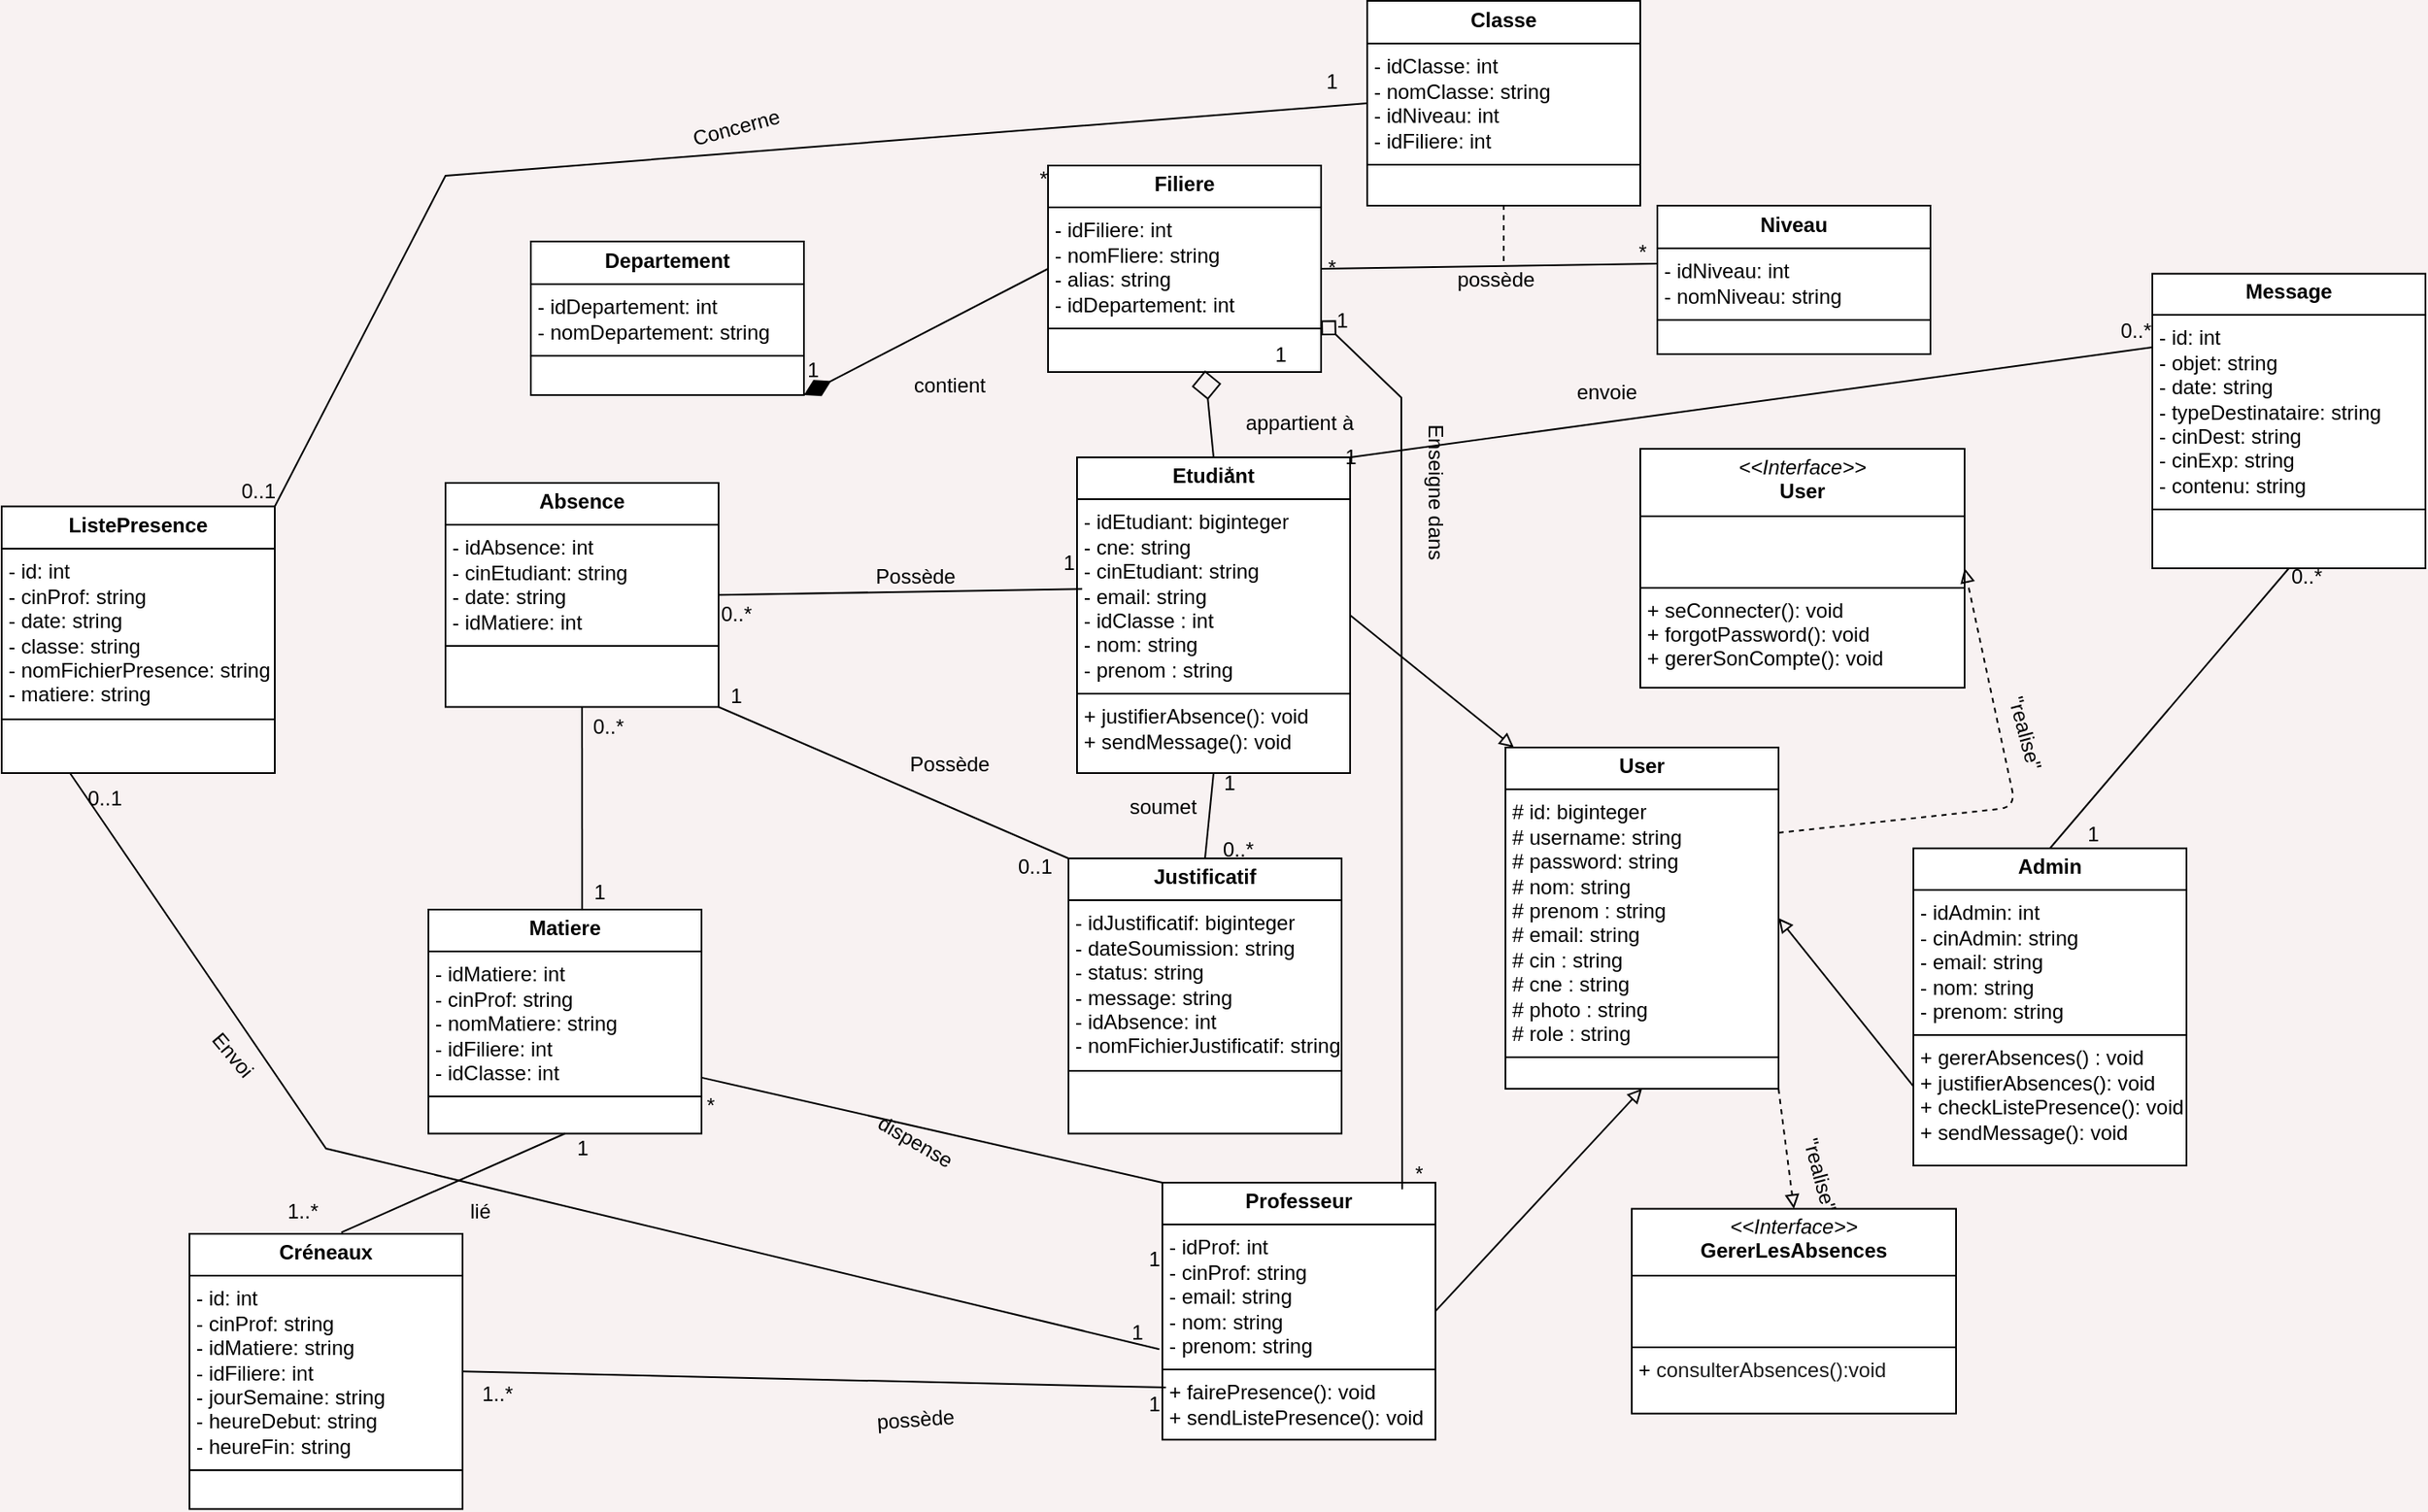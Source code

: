 <mxfile version="26.2.15">
  <diagram id="C5RBs43oDa-KdzZeNtuy" name="Page-1">
    <mxGraphModel dx="4040" dy="2026" grid="1" gridSize="10" guides="1" tooltips="1" connect="1" arrows="1" fold="1" page="1" pageScale="1" pageWidth="827" pageHeight="1169" background="light-dark(#f8f2f2, #121212)" math="0" shadow="0">
      <root>
        <mxCell id="WIyWlLk6GJQsqaUBKTNV-0" />
        <mxCell id="WIyWlLk6GJQsqaUBKTNV-1" parent="WIyWlLk6GJQsqaUBKTNV-0" />
        <mxCell id="0b4sW0ZqmlgXP6qqetYN-122" value="&lt;p style=&quot;margin:0px;margin-top:4px;text-align:center;&quot;&gt;&lt;i&gt;&amp;lt;&amp;lt;Interface&amp;gt;&amp;gt;&lt;/i&gt;&lt;br&gt;&lt;b&gt;User&lt;/b&gt;&lt;/p&gt;&lt;hr size=&quot;1&quot; style=&quot;border-style:solid;&quot;&gt;&lt;p style=&quot;margin:0px;margin-left:4px;&quot;&gt;&lt;br&gt;&lt;br&gt;&lt;/p&gt;&lt;hr size=&quot;1&quot; style=&quot;border-style:solid;&quot;&gt;&lt;p style=&quot;margin:0px;margin-left:4px;&quot;&gt;+ seConnecter(): void&lt;br&gt;&lt;/p&gt;&lt;p style=&quot;margin:0px;margin-left:4px;&quot;&gt;+ forgotPassword(): void&lt;/p&gt;&lt;p style=&quot;margin:0px;margin-left:4px;&quot;&gt;+ gererSonCompte(): void&lt;/p&gt;" style="verticalAlign=top;align=left;overflow=fill;html=1;whiteSpace=wrap;" parent="WIyWlLk6GJQsqaUBKTNV-1" vertex="1">
          <mxGeometry x="-890" y="60" width="190" height="140" as="geometry" />
        </mxCell>
        <mxCell id="0b4sW0ZqmlgXP6qqetYN-123" value="&lt;p style=&quot;margin:0px;margin-top:4px;text-align:center;&quot;&gt;&lt;b&gt;User&lt;/b&gt;&lt;/p&gt;&lt;hr size=&quot;1&quot; style=&quot;border-style:solid;&quot;&gt;&lt;p style=&quot;margin:0px;margin-left:4px;&quot;&gt;# id: biginteger&lt;/p&gt;&lt;p style=&quot;margin:0px;margin-left:4px;&quot;&gt;# username: string&lt;/p&gt;&lt;p style=&quot;margin:0px;margin-left:4px;&quot;&gt;# password: string&lt;/p&gt;&lt;p style=&quot;margin:0px;margin-left:4px;&quot;&gt;# nom: string&lt;/p&gt;&lt;p style=&quot;margin:0px;margin-left:4px;&quot;&gt;# prenom : string&lt;/p&gt;&lt;p style=&quot;margin:0px;margin-left:4px;&quot;&gt;# email: string&lt;/p&gt;&lt;p style=&quot;margin:0px;margin-left:4px;&quot;&gt;# cin : string&lt;/p&gt;&lt;p style=&quot;margin:0px;margin-left:4px;&quot;&gt;# cne : string&lt;/p&gt;&lt;p style=&quot;margin:0px;margin-left:4px;&quot;&gt;# photo : string&lt;/p&gt;&lt;p style=&quot;margin:0px;margin-left:4px;&quot;&gt;# role : string&lt;/p&gt;&lt;hr size=&quot;1&quot; style=&quot;border-style:solid;&quot;&gt;&lt;p style=&quot;margin:0px;margin-left:4px;&quot;&gt;&lt;br&gt;&lt;/p&gt;" style="verticalAlign=top;align=left;overflow=fill;html=1;whiteSpace=wrap;" parent="WIyWlLk6GJQsqaUBKTNV-1" vertex="1">
          <mxGeometry x="-969" y="235" width="160" height="200" as="geometry" />
        </mxCell>
        <mxCell id="0b4sW0ZqmlgXP6qqetYN-124" style="edgeStyle=none;html=1;exitX=1;exitY=0.25;exitDx=0;exitDy=0;entryX=1;entryY=0.5;entryDx=0;entryDy=0;dashed=1;endArrow=block;endFill=0;" parent="WIyWlLk6GJQsqaUBKTNV-1" source="0b4sW0ZqmlgXP6qqetYN-123" target="0b4sW0ZqmlgXP6qqetYN-122" edge="1">
          <mxGeometry relative="1" as="geometry">
            <mxPoint x="-230" y="639" as="sourcePoint" />
            <mxPoint x="-520" y="360" as="targetPoint" />
            <Array as="points">
              <mxPoint x="-670" y="270" />
            </Array>
          </mxGeometry>
        </mxCell>
        <mxCell id="0b4sW0ZqmlgXP6qqetYN-125" value="&quot;realise&quot;" style="text;html=1;align=center;verticalAlign=middle;resizable=0;points=[];autosize=1;strokeColor=none;fillColor=none;rotation=75;" parent="WIyWlLk6GJQsqaUBKTNV-1" vertex="1">
          <mxGeometry x="-700" y="211.25" width="70" height="30" as="geometry" />
        </mxCell>
        <mxCell id="0b4sW0ZqmlgXP6qqetYN-138" style="edgeStyle=none;html=1;exitX=1;exitY=0.5;exitDx=0;exitDy=0;entryX=0.031;entryY=0;entryDx=0;entryDy=0;endArrow=block;endFill=0;entryPerimeter=0;" parent="WIyWlLk6GJQsqaUBKTNV-1" source="0b4sW0ZqmlgXP6qqetYN-145" target="0b4sW0ZqmlgXP6qqetYN-123" edge="1">
          <mxGeometry relative="1" as="geometry">
            <mxPoint x="-540" y="515" as="sourcePoint" />
            <mxPoint x="-365" y="588" as="targetPoint" />
          </mxGeometry>
        </mxCell>
        <mxCell id="0b4sW0ZqmlgXP6qqetYN-145" value="&lt;p style=&quot;margin:0px;margin-top:4px;text-align:center;&quot;&gt;&lt;b&gt;Etudiant&lt;/b&gt;&lt;/p&gt;&lt;hr size=&quot;1&quot; style=&quot;border-style:solid;&quot;&gt;&lt;p style=&quot;margin:0px;margin-left:4px;&quot;&gt;- idEtudiant: biginteger&lt;/p&gt;&lt;p style=&quot;margin:0px;margin-left:4px;&quot;&gt;- cne: string&lt;/p&gt;&lt;p style=&quot;margin:0px;margin-left:4px;&quot;&gt;- cinEtudiant: string&lt;/p&gt;&lt;p style=&quot;margin:0px;margin-left:4px;&quot;&gt;- email: string&lt;/p&gt;&lt;p style=&quot;margin:0px;margin-left:4px;&quot;&gt;- idClasse : int&lt;/p&gt;&lt;p style=&quot;margin:0px;margin-left:4px;&quot;&gt;- nom: string&lt;/p&gt;&lt;p style=&quot;margin:0px;margin-left:4px;&quot;&gt;- prenom : string&lt;/p&gt;&lt;hr size=&quot;1&quot; style=&quot;border-style:solid;&quot;&gt;&lt;p style=&quot;margin:0px;margin-left:4px;&quot;&gt;+ justifierAbsence(): void&lt;/p&gt;&lt;p style=&quot;margin:0px;margin-left:4px;&quot;&gt;+ sendMessage(): void&lt;/p&gt;" style="verticalAlign=top;align=left;overflow=fill;html=1;whiteSpace=wrap;" parent="WIyWlLk6GJQsqaUBKTNV-1" vertex="1">
          <mxGeometry x="-1220" y="65" width="160" height="185" as="geometry" />
        </mxCell>
        <mxCell id="0b4sW0ZqmlgXP6qqetYN-146" value="&lt;p style=&quot;margin:0px;margin-top:4px;text-align:center;&quot;&gt;&lt;b&gt;Professeur&lt;/b&gt;&lt;/p&gt;&lt;hr size=&quot;1&quot; style=&quot;border-style:solid;&quot;&gt;&lt;p style=&quot;margin:0px;margin-left:4px;&quot;&gt;- idProf: int&lt;/p&gt;&lt;p style=&quot;margin:0px;margin-left:4px;&quot;&gt;- cinProf: string&lt;/p&gt;&lt;p style=&quot;margin:0px;margin-left:4px;&quot;&gt;- email: string&lt;/p&gt;&lt;p style=&quot;margin:0px;margin-left:4px;&quot;&gt;- nom: string&lt;/p&gt;&lt;p style=&quot;margin:0px;margin-left:4px;&quot;&gt;- prenom: string&lt;/p&gt;&lt;hr size=&quot;1&quot; style=&quot;border-style:solid;&quot;&gt;&lt;p style=&quot;margin:0px;margin-left:4px;&quot;&gt;&lt;span style=&quot;text-align: center; text-wrap-mode: nowrap;&quot;&gt;+ fairePresence(): void&lt;/span&gt;&lt;/p&gt;&lt;p style=&quot;margin:0px;margin-left:4px;&quot;&gt;&lt;span style=&quot;text-align: center; text-wrap-mode: nowrap;&quot;&gt;+ sendListePresence(): void&lt;/span&gt;&lt;span style=&quot;text-align: center; text-wrap-mode: nowrap;&quot;&gt;&lt;/span&gt;&lt;/p&gt;" style="verticalAlign=top;align=left;overflow=fill;html=1;whiteSpace=wrap;" parent="WIyWlLk6GJQsqaUBKTNV-1" vertex="1">
          <mxGeometry x="-1170" y="490" width="160" height="150.63" as="geometry" />
        </mxCell>
        <mxCell id="0b4sW0ZqmlgXP6qqetYN-147" style="edgeStyle=none;html=1;exitX=1;exitY=0.5;exitDx=0;exitDy=0;entryX=0.5;entryY=1;entryDx=0;entryDy=0;endArrow=block;endFill=0;" parent="WIyWlLk6GJQsqaUBKTNV-1" source="0b4sW0ZqmlgXP6qqetYN-146" target="0b4sW0ZqmlgXP6qqetYN-123" edge="1">
          <mxGeometry relative="1" as="geometry">
            <mxPoint x="-565" y="739" as="sourcePoint" />
            <mxPoint x="-720" y="610" as="targetPoint" />
          </mxGeometry>
        </mxCell>
        <mxCell id="0b4sW0ZqmlgXP6qqetYN-148" value="&lt;p style=&quot;margin:0px;margin-top:4px;text-align:center;&quot;&gt;&lt;b&gt;Admin&lt;/b&gt;&lt;/p&gt;&lt;hr size=&quot;1&quot; style=&quot;border-style:solid;&quot;&gt;&lt;p style=&quot;margin:0px;margin-left:4px;&quot;&gt;- idAdmin: int&lt;/p&gt;&lt;p style=&quot;margin:0px;margin-left:4px;&quot;&gt;- cinAdmin: string&lt;/p&gt;&lt;p style=&quot;margin:0px;margin-left:4px;&quot;&gt;- email: string&lt;/p&gt;&lt;p style=&quot;margin:0px;margin-left:4px;&quot;&gt;- nom: string&lt;/p&gt;&lt;p style=&quot;margin:0px;margin-left:4px;&quot;&gt;- prenom: string&lt;/p&gt;&lt;hr size=&quot;1&quot; style=&quot;border-style:solid;&quot;&gt;&lt;p style=&quot;margin:0px;margin-left:4px;&quot;&gt;+ gererAbsences() : void&lt;/p&gt;&lt;p style=&quot;margin:0px;margin-left:4px;&quot;&gt;+ justifierAbsences(): void&lt;/p&gt;&lt;p style=&quot;margin:0px;margin-left:4px;&quot;&gt;+ checkListePresence(): void&lt;/p&gt;&lt;p style=&quot;margin:0px;margin-left:4px;&quot;&gt;+ sendMessage(): void&lt;/p&gt;" style="verticalAlign=top;align=left;overflow=fill;html=1;whiteSpace=wrap;" parent="WIyWlLk6GJQsqaUBKTNV-1" vertex="1">
          <mxGeometry x="-730" y="294.13" width="160" height="185.87" as="geometry" />
        </mxCell>
        <mxCell id="0b4sW0ZqmlgXP6qqetYN-149" style="edgeStyle=none;html=1;exitX=0;exitY=0.75;exitDx=0;exitDy=0;entryX=1;entryY=0.5;entryDx=0;entryDy=0;endArrow=block;endFill=0;" parent="WIyWlLk6GJQsqaUBKTNV-1" source="0b4sW0ZqmlgXP6qqetYN-148" target="0b4sW0ZqmlgXP6qqetYN-123" edge="1">
          <mxGeometry relative="1" as="geometry">
            <mxPoint x="-900" y="584" as="sourcePoint" />
            <mxPoint x="-847" y="485" as="targetPoint" />
          </mxGeometry>
        </mxCell>
        <mxCell id="qKn03B3ECtt6ArtehVq5-122" value="&lt;p style=&quot;margin:0px;margin-top:4px;text-align:center;&quot;&gt;&lt;b&gt;Absence&lt;/b&gt;&lt;/p&gt;&lt;hr size=&quot;1&quot; style=&quot;border-style:solid;&quot;&gt;&lt;p style=&quot;margin:0px;margin-left:4px;&quot;&gt;- idAbsence: int&lt;/p&gt;&lt;p style=&quot;margin:0px;margin-left:4px;&quot;&gt;- cinEtudiant: string&lt;/p&gt;&lt;p style=&quot;margin:0px;margin-left:4px;&quot;&gt;- date: string&lt;/p&gt;&lt;p style=&quot;margin:0px;margin-left:4px;&quot;&gt;- idMatiere: int&lt;/p&gt;&lt;hr size=&quot;1&quot; style=&quot;border-style:solid;&quot;&gt;&lt;p style=&quot;margin:0px;margin-left:4px;&quot;&gt;&lt;br&gt;&lt;/p&gt;" style="verticalAlign=top;align=left;overflow=fill;html=1;whiteSpace=wrap;" parent="WIyWlLk6GJQsqaUBKTNV-1" vertex="1">
          <mxGeometry x="-1590" y="80" width="160" height="131.25" as="geometry" />
        </mxCell>
        <mxCell id="qKn03B3ECtt6ArtehVq5-131" value="&lt;p style=&quot;margin:0px;margin-top:4px;text-align:center;&quot;&gt;&lt;b&gt;Justificatif&lt;/b&gt;&lt;/p&gt;&lt;hr size=&quot;1&quot; style=&quot;border-style:solid;&quot;&gt;&lt;p style=&quot;margin:0px;margin-left:4px;&quot;&gt;- idJustificatif: biginteger&lt;/p&gt;&lt;p style=&quot;margin:0px;margin-left:4px;&quot;&gt;- dateSoumission: string&lt;/p&gt;&lt;p style=&quot;margin:0px;margin-left:4px;&quot;&gt;- status: string&lt;/p&gt;&lt;p style=&quot;margin:0px;margin-left:4px;&quot;&gt;- message: string&lt;/p&gt;&lt;p style=&quot;margin:0px;margin-left:4px;&quot;&gt;- idAbsence: int&lt;/p&gt;&lt;p style=&quot;margin:0px;margin-left:4px;&quot;&gt;- nomFichierJustificatif: string&lt;/p&gt;&lt;hr size=&quot;1&quot; style=&quot;border-style:solid;&quot;&gt;&lt;p style=&quot;margin:0px;margin-left:4px;&quot;&gt;&lt;br&gt;&lt;/p&gt;" style="verticalAlign=top;align=left;overflow=fill;html=1;whiteSpace=wrap;" parent="WIyWlLk6GJQsqaUBKTNV-1" vertex="1">
          <mxGeometry x="-1225" y="300" width="160" height="161.25" as="geometry" />
        </mxCell>
        <mxCell id="qKn03B3ECtt6ArtehVq5-144" value="&lt;p style=&quot;margin:0px;margin-top:4px;text-align:center;&quot;&gt;&lt;b&gt;Filiere&lt;/b&gt;&lt;/p&gt;&lt;hr size=&quot;1&quot; style=&quot;border-style:solid;&quot;&gt;&lt;p style=&quot;margin:0px;margin-left:4px;&quot;&gt;- idFiliere: int&lt;/p&gt;&lt;p style=&quot;margin:0px;margin-left:4px;&quot;&gt;- nomFliere: string&lt;/p&gt;&lt;p style=&quot;margin:0px;margin-left:4px;&quot;&gt;- alias: string&lt;/p&gt;&lt;p style=&quot;margin:0px;margin-left:4px;&quot;&gt;- idDepartement: int&lt;/p&gt;&lt;hr size=&quot;1&quot; style=&quot;border-style:solid;&quot;&gt;&lt;p style=&quot;margin:0px;margin-left:4px;&quot;&gt;&lt;br&gt;&lt;/p&gt;" style="verticalAlign=top;align=left;overflow=fill;html=1;whiteSpace=wrap;" parent="WIyWlLk6GJQsqaUBKTNV-1" vertex="1">
          <mxGeometry x="-1237" y="-106" width="160" height="121" as="geometry" />
        </mxCell>
        <mxCell id="qKn03B3ECtt6ArtehVq5-151" value="&lt;p style=&quot;margin:0px;margin-top:4px;text-align:center;&quot;&gt;&lt;b&gt;Niveau&lt;/b&gt;&lt;/p&gt;&lt;hr size=&quot;1&quot; style=&quot;border-style:solid;&quot;&gt;&lt;p style=&quot;margin:0px;margin-left:4px;&quot;&gt;- idNiveau: int&lt;/p&gt;&lt;p style=&quot;margin:0px;margin-left:4px;&quot;&gt;- nomNiveau: string&lt;/p&gt;&lt;hr size=&quot;1&quot; style=&quot;border-style:solid;&quot;&gt;&lt;p style=&quot;margin:0px;margin-left:4px;&quot;&gt;&lt;br&gt;&lt;/p&gt;" style="verticalAlign=top;align=left;overflow=fill;html=1;whiteSpace=wrap;" parent="WIyWlLk6GJQsqaUBKTNV-1" vertex="1">
          <mxGeometry x="-880" y="-82.5" width="160" height="87" as="geometry" />
        </mxCell>
        <mxCell id="qKn03B3ECtt6ArtehVq5-158" value="&lt;p style=&quot;margin:0px;margin-top:4px;text-align:center;&quot;&gt;&lt;b&gt;Classe&lt;/b&gt;&lt;/p&gt;&lt;hr size=&quot;1&quot; style=&quot;border-style:solid;&quot;&gt;&lt;p style=&quot;margin:0px;margin-left:4px;&quot;&gt;- idClasse: int&lt;/p&gt;&lt;p style=&quot;margin:0px;margin-left:4px;&quot;&gt;- nomClasse: string&lt;/p&gt;&lt;p style=&quot;margin:0px;margin-left:4px;&quot;&gt;- idNiveau: int&lt;/p&gt;&lt;p style=&quot;margin:0px;margin-left:4px;&quot;&gt;- idFiliere: int&lt;/p&gt;&lt;hr size=&quot;1&quot; style=&quot;border-style:solid;&quot;&gt;&lt;p style=&quot;margin:0px;margin-left:4px;&quot;&gt;&lt;br&gt;&lt;/p&gt;" style="verticalAlign=top;align=left;overflow=fill;html=1;whiteSpace=wrap;" parent="WIyWlLk6GJQsqaUBKTNV-1" vertex="1">
          <mxGeometry x="-1050" y="-202.5" width="160" height="120" as="geometry" />
        </mxCell>
        <mxCell id="qKn03B3ECtt6ArtehVq5-159" value="&lt;p style=&quot;margin:0px;margin-top:4px;text-align:center;&quot;&gt;&lt;b&gt;Departement&lt;/b&gt;&lt;/p&gt;&lt;hr size=&quot;1&quot; style=&quot;border-style:solid;&quot;&gt;&lt;p style=&quot;margin:0px;margin-left:4px;&quot;&gt;- idDepartement: int&lt;/p&gt;&lt;p style=&quot;margin:0px;margin-left:4px;&quot;&gt;- nomDepartement: string&lt;/p&gt;&lt;hr size=&quot;1&quot; style=&quot;border-style:solid;&quot;&gt;&lt;p style=&quot;margin:0px;margin-left:4px;&quot;&gt;&lt;br&gt;&lt;/p&gt;" style="verticalAlign=top;align=left;overflow=fill;html=1;whiteSpace=wrap;" parent="WIyWlLk6GJQsqaUBKTNV-1" vertex="1">
          <mxGeometry x="-1540" y="-61.5" width="160" height="90" as="geometry" />
        </mxCell>
        <mxCell id="qKn03B3ECtt6ArtehVq5-160" value="&lt;p style=&quot;margin:0px;margin-top:4px;text-align:center;&quot;&gt;&lt;b&gt;Matiere&lt;/b&gt;&lt;/p&gt;&lt;hr size=&quot;1&quot; style=&quot;border-style:solid;&quot;&gt;&lt;p style=&quot;margin:0px;margin-left:4px;&quot;&gt;- idMatiere: int&lt;/p&gt;&lt;p style=&quot;margin:0px;margin-left:4px;&quot;&gt;- cinProf: string&lt;/p&gt;&lt;p style=&quot;margin:0px;margin-left:4px;&quot;&gt;- nomMatiere: string&lt;/p&gt;&lt;p style=&quot;margin:0px;margin-left:4px;&quot;&gt;- idFiliere: int&lt;/p&gt;&lt;p style=&quot;margin:0px;margin-left:4px;&quot;&gt;- idClasse: int&lt;/p&gt;&lt;hr size=&quot;1&quot; style=&quot;border-style:solid;&quot;&gt;&lt;p style=&quot;margin:0px;margin-left:4px;&quot;&gt;&lt;br&gt;&lt;/p&gt;" style="verticalAlign=top;align=left;overflow=fill;html=1;whiteSpace=wrap;" parent="WIyWlLk6GJQsqaUBKTNV-1" vertex="1">
          <mxGeometry x="-1600" y="330" width="160" height="131.25" as="geometry" />
        </mxCell>
        <mxCell id="qKn03B3ECtt6ArtehVq5-167" value="" style="endArrow=none;html=1;rounded=0;exitX=1;exitY=0.5;exitDx=0;exitDy=0;entryX=0.019;entryY=0.417;entryDx=0;entryDy=0;entryPerimeter=0;" parent="WIyWlLk6GJQsqaUBKTNV-1" source="qKn03B3ECtt6ArtehVq5-122" target="0b4sW0ZqmlgXP6qqetYN-145" edge="1">
          <mxGeometry width="50" height="50" relative="1" as="geometry">
            <mxPoint x="-1270" y="230" as="sourcePoint" />
            <mxPoint x="-1220" y="180" as="targetPoint" />
          </mxGeometry>
        </mxCell>
        <mxCell id="qKn03B3ECtt6ArtehVq5-168" value="Possède" style="text;html=1;align=center;verticalAlign=middle;resizable=0;points=[];autosize=1;strokeColor=none;fillColor=none;" parent="WIyWlLk6GJQsqaUBKTNV-1" vertex="1">
          <mxGeometry x="-1350" y="120" width="70" height="30" as="geometry" />
        </mxCell>
        <mxCell id="qKn03B3ECtt6ArtehVq5-169" value="1" style="text;html=1;align=center;verticalAlign=middle;resizable=0;points=[];autosize=1;strokeColor=none;fillColor=none;" parent="WIyWlLk6GJQsqaUBKTNV-1" vertex="1">
          <mxGeometry x="-1240" y="112" width="30" height="30" as="geometry" />
        </mxCell>
        <mxCell id="qKn03B3ECtt6ArtehVq5-170" value="0..*" style="text;html=1;align=center;verticalAlign=middle;resizable=0;points=[];autosize=1;strokeColor=none;fillColor=none;" parent="WIyWlLk6GJQsqaUBKTNV-1" vertex="1">
          <mxGeometry x="-1440" y="142" width="40" height="30" as="geometry" />
        </mxCell>
        <mxCell id="qKn03B3ECtt6ArtehVq5-172" value="" style="endArrow=none;html=1;rounded=0;entryX=0.5;entryY=1;entryDx=0;entryDy=0;exitX=0.563;exitY=0;exitDx=0;exitDy=0;exitPerimeter=0;" parent="WIyWlLk6GJQsqaUBKTNV-1" source="qKn03B3ECtt6ArtehVq5-160" target="qKn03B3ECtt6ArtehVq5-122" edge="1">
          <mxGeometry width="50" height="50" relative="1" as="geometry">
            <mxPoint x="-1510" y="320" as="sourcePoint" />
            <mxPoint x="-1317" y="289" as="targetPoint" />
          </mxGeometry>
        </mxCell>
        <mxCell id="qKn03B3ECtt6ArtehVq5-173" value="0..*" style="text;html=1;align=center;verticalAlign=middle;resizable=0;points=[];autosize=1;strokeColor=none;fillColor=none;" parent="WIyWlLk6GJQsqaUBKTNV-1" vertex="1">
          <mxGeometry x="-1515" y="208" width="40" height="30" as="geometry" />
        </mxCell>
        <mxCell id="qKn03B3ECtt6ArtehVq5-174" value="1" style="text;html=1;align=center;verticalAlign=middle;resizable=0;points=[];autosize=1;strokeColor=none;fillColor=none;" parent="WIyWlLk6GJQsqaUBKTNV-1" vertex="1">
          <mxGeometry x="-1515" y="305" width="30" height="30" as="geometry" />
        </mxCell>
        <mxCell id="qKn03B3ECtt6ArtehVq5-175" value="" style="endArrow=none;html=1;rounded=0;exitX=1;exitY=1;exitDx=0;exitDy=0;entryX=0;entryY=0;entryDx=0;entryDy=0;" parent="WIyWlLk6GJQsqaUBKTNV-1" source="qKn03B3ECtt6ArtehVq5-122" target="qKn03B3ECtt6ArtehVq5-131" edge="1">
          <mxGeometry width="50" height="50" relative="1" as="geometry">
            <mxPoint x="-1443" y="280" as="sourcePoint" />
            <mxPoint x="-1230" y="280" as="targetPoint" />
          </mxGeometry>
        </mxCell>
        <mxCell id="qKn03B3ECtt6ArtehVq5-176" value="0..1" style="text;html=1;align=center;verticalAlign=middle;resizable=0;points=[];autosize=1;strokeColor=none;fillColor=none;" parent="WIyWlLk6GJQsqaUBKTNV-1" vertex="1">
          <mxGeometry x="-1265" y="290" width="40" height="30" as="geometry" />
        </mxCell>
        <mxCell id="qKn03B3ECtt6ArtehVq5-177" value="1" style="text;html=1;align=center;verticalAlign=middle;resizable=0;points=[];autosize=1;strokeColor=none;fillColor=none;" parent="WIyWlLk6GJQsqaUBKTNV-1" vertex="1">
          <mxGeometry x="-1435" y="190" width="30" height="30" as="geometry" />
        </mxCell>
        <mxCell id="qKn03B3ECtt6ArtehVq5-178" value="Possède" style="text;html=1;align=center;verticalAlign=middle;resizable=0;points=[];autosize=1;strokeColor=none;fillColor=none;" parent="WIyWlLk6GJQsqaUBKTNV-1" vertex="1">
          <mxGeometry x="-1330" y="230" width="70" height="30" as="geometry" />
        </mxCell>
        <mxCell id="qKn03B3ECtt6ArtehVq5-179" style="edgeStyle=none;html=1;exitX=0.5;exitY=0;exitDx=0;exitDy=0;endArrow=diamond;endFill=0;endSize=15;entryX=0.575;entryY=0.992;entryDx=0;entryDy=0;entryPerimeter=0;" parent="WIyWlLk6GJQsqaUBKTNV-1" source="0b4sW0ZqmlgXP6qqetYN-145" target="qKn03B3ECtt6ArtehVq5-144" edge="1">
          <mxGeometry relative="1" as="geometry">
            <mxPoint x="-1010" y="-60" as="targetPoint" />
            <mxPoint x="-1010" y="88" as="sourcePoint" />
          </mxGeometry>
        </mxCell>
        <mxCell id="qKn03B3ECtt6ArtehVq5-180" value="appartient à" style="text;html=1;align=center;verticalAlign=middle;resizable=0;points=[];autosize=1;strokeColor=none;fillColor=none;" parent="WIyWlLk6GJQsqaUBKTNV-1" vertex="1">
          <mxGeometry x="-1135" y="30" width="90" height="30" as="geometry" />
        </mxCell>
        <mxCell id="qKn03B3ECtt6ArtehVq5-181" value="1" style="text;html=1;align=center;verticalAlign=middle;resizable=0;points=[];autosize=1;strokeColor=none;fillColor=none;" parent="WIyWlLk6GJQsqaUBKTNV-1" vertex="1">
          <mxGeometry x="-1116" y="-10" width="30" height="30" as="geometry" />
        </mxCell>
        <mxCell id="qKn03B3ECtt6ArtehVq5-182" value="*" style="text;html=1;align=center;verticalAlign=middle;resizable=0;points=[];autosize=1;strokeColor=none;fillColor=none;" parent="WIyWlLk6GJQsqaUBKTNV-1" vertex="1">
          <mxGeometry x="-1146" y="60" width="30" height="30" as="geometry" />
        </mxCell>
        <mxCell id="qKn03B3ECtt6ArtehVq5-183" value="" style="endArrow=none;html=1;rounded=0;exitX=1;exitY=0.5;exitDx=0;exitDy=0;entryX=0;entryY=0.391;entryDx=0;entryDy=0;entryPerimeter=0;" parent="WIyWlLk6GJQsqaUBKTNV-1" source="qKn03B3ECtt6ArtehVq5-144" target="qKn03B3ECtt6ArtehVq5-151" edge="1">
          <mxGeometry width="50" height="50" relative="1" as="geometry">
            <mxPoint x="-950" y="-140" as="sourcePoint" />
            <mxPoint x="-900" y="-190" as="targetPoint" />
          </mxGeometry>
        </mxCell>
        <mxCell id="qKn03B3ECtt6ArtehVq5-184" value="possède" style="text;html=1;align=center;verticalAlign=middle;resizable=0;points=[];autosize=1;strokeColor=none;fillColor=none;" parent="WIyWlLk6GJQsqaUBKTNV-1" vertex="1">
          <mxGeometry x="-1010" y="-54" width="70" height="30" as="geometry" />
        </mxCell>
        <mxCell id="qKn03B3ECtt6ArtehVq5-185" value="*" style="text;html=1;align=center;verticalAlign=middle;resizable=0;points=[];autosize=1;strokeColor=none;fillColor=none;" parent="WIyWlLk6GJQsqaUBKTNV-1" vertex="1">
          <mxGeometry x="-904" y="-70" width="30" height="30" as="geometry" />
        </mxCell>
        <mxCell id="qKn03B3ECtt6ArtehVq5-186" value="*" style="text;html=1;align=center;verticalAlign=middle;resizable=0;points=[];autosize=1;strokeColor=none;fillColor=none;" parent="WIyWlLk6GJQsqaUBKTNV-1" vertex="1">
          <mxGeometry x="-1086" y="-61.5" width="30" height="30" as="geometry" />
        </mxCell>
        <mxCell id="qKn03B3ECtt6ArtehVq5-187" value="" style="endArrow=none;dashed=1;html=1;rounded=0;entryX=0.5;entryY=1;entryDx=0;entryDy=0;exitX=0.571;exitY=0.133;exitDx=0;exitDy=0;exitPerimeter=0;" parent="WIyWlLk6GJQsqaUBKTNV-1" source="qKn03B3ECtt6ArtehVq5-184" target="qKn03B3ECtt6ArtehVq5-158" edge="1">
          <mxGeometry width="50" height="50" relative="1" as="geometry">
            <mxPoint x="-970" y="-80" as="sourcePoint" />
            <mxPoint x="-790" y="-140" as="targetPoint" />
          </mxGeometry>
        </mxCell>
        <mxCell id="qKn03B3ECtt6ArtehVq5-188" style="edgeStyle=none;html=1;exitX=0;exitY=0.5;exitDx=0;exitDy=0;endArrow=diamondThin;endFill=1;endSize=15;entryX=1;entryY=1;entryDx=0;entryDy=0;" parent="WIyWlLk6GJQsqaUBKTNV-1" source="qKn03B3ECtt6ArtehVq5-144" target="qKn03B3ECtt6ArtehVq5-159" edge="1">
          <mxGeometry relative="1" as="geometry">
            <mxPoint x="-1338" y="-106" as="targetPoint" />
            <mxPoint x="-1340" as="sourcePoint" />
          </mxGeometry>
        </mxCell>
        <mxCell id="qKn03B3ECtt6ArtehVq5-189" value="1" style="text;html=1;align=center;verticalAlign=middle;resizable=0;points=[];autosize=1;strokeColor=none;fillColor=none;" parent="WIyWlLk6GJQsqaUBKTNV-1" vertex="1">
          <mxGeometry x="-1390" y="-1.5" width="30" height="30" as="geometry" />
        </mxCell>
        <mxCell id="qKn03B3ECtt6ArtehVq5-190" value="*" style="text;html=1;align=center;verticalAlign=middle;resizable=0;points=[];autosize=1;strokeColor=none;fillColor=none;" parent="WIyWlLk6GJQsqaUBKTNV-1" vertex="1">
          <mxGeometry x="-1255" y="-113" width="30" height="30" as="geometry" />
        </mxCell>
        <mxCell id="qKn03B3ECtt6ArtehVq5-191" value="contient" style="text;html=1;align=center;verticalAlign=middle;resizable=0;points=[];autosize=1;strokeColor=none;fillColor=none;" parent="WIyWlLk6GJQsqaUBKTNV-1" vertex="1">
          <mxGeometry x="-1330" y="8" width="70" height="30" as="geometry" />
        </mxCell>
        <mxCell id="qKn03B3ECtt6ArtehVq5-192" value="" style="endArrow=diamond;html=1;rounded=0;exitX=0.878;exitY=0.026;exitDx=0;exitDy=0;exitPerimeter=0;entryX=1;entryY=0.75;entryDx=0;entryDy=0;endFill=0;endSize=10;jumpSize=8;strokeWidth=1;" parent="WIyWlLk6GJQsqaUBKTNV-1" source="0b4sW0ZqmlgXP6qqetYN-146" target="qKn03B3ECtt6ArtehVq5-144" edge="1">
          <mxGeometry width="50" height="50" relative="1" as="geometry">
            <mxPoint x="-1060" y="300" as="sourcePoint" />
            <mxPoint x="-1030" y="-70" as="targetPoint" />
            <Array as="points">
              <mxPoint x="-1030" y="30" />
            </Array>
          </mxGeometry>
        </mxCell>
        <mxCell id="qKn03B3ECtt6ArtehVq5-193" value="1" style="text;html=1;align=center;verticalAlign=middle;resizable=0;points=[];autosize=1;strokeColor=none;fillColor=none;" parent="WIyWlLk6GJQsqaUBKTNV-1" vertex="1">
          <mxGeometry x="-1080" y="-30" width="30" height="30" as="geometry" />
        </mxCell>
        <mxCell id="qKn03B3ECtt6ArtehVq5-194" value="Enseigne dans" style="text;html=1;align=center;verticalAlign=middle;resizable=0;points=[];autosize=1;strokeColor=none;fillColor=none;rotation=90;" parent="WIyWlLk6GJQsqaUBKTNV-1" vertex="1">
          <mxGeometry x="-1060" y="70" width="100" height="30" as="geometry" />
        </mxCell>
        <mxCell id="qKn03B3ECtt6ArtehVq5-195" value="*" style="text;html=1;align=center;verticalAlign=middle;resizable=0;points=[];autosize=1;strokeColor=none;fillColor=none;" parent="WIyWlLk6GJQsqaUBKTNV-1" vertex="1">
          <mxGeometry x="-1035" y="470" width="30" height="30" as="geometry" />
        </mxCell>
        <mxCell id="qKn03B3ECtt6ArtehVq5-196" value="" style="endArrow=none;html=1;rounded=0;exitX=1;exitY=0.75;exitDx=0;exitDy=0;entryX=0;entryY=0;entryDx=0;entryDy=0;" parent="WIyWlLk6GJQsqaUBKTNV-1" source="qKn03B3ECtt6ArtehVq5-160" target="0b4sW0ZqmlgXP6qqetYN-146" edge="1">
          <mxGeometry width="50" height="50" relative="1" as="geometry">
            <mxPoint x="-1420" y="476" as="sourcePoint" />
            <mxPoint x="-1210" y="585" as="targetPoint" />
          </mxGeometry>
        </mxCell>
        <mxCell id="qKn03B3ECtt6ArtehVq5-197" value="dispense" style="text;html=1;align=center;verticalAlign=middle;resizable=0;points=[];autosize=1;strokeColor=none;fillColor=none;rotation=30;" parent="WIyWlLk6GJQsqaUBKTNV-1" vertex="1">
          <mxGeometry x="-1350" y="450.63" width="70" height="30" as="geometry" />
        </mxCell>
        <mxCell id="qKn03B3ECtt6ArtehVq5-198" value="1" style="text;html=1;align=center;verticalAlign=middle;resizable=0;points=[];autosize=1;strokeColor=none;fillColor=none;" parent="WIyWlLk6GJQsqaUBKTNV-1" vertex="1">
          <mxGeometry x="-1190" y="520" width="30" height="30" as="geometry" />
        </mxCell>
        <mxCell id="qKn03B3ECtt6ArtehVq5-199" value="*" style="text;html=1;align=center;verticalAlign=middle;resizable=0;points=[];autosize=1;strokeColor=none;fillColor=none;" parent="WIyWlLk6GJQsqaUBKTNV-1" vertex="1">
          <mxGeometry x="-1450" y="430" width="30" height="30" as="geometry" />
        </mxCell>
        <mxCell id="qKn03B3ECtt6ArtehVq5-200" value="&lt;p style=&quot;margin:0px;margin-top:4px;text-align:center;&quot;&gt;&lt;b&gt;ListePresence&lt;/b&gt;&lt;/p&gt;&lt;hr size=&quot;1&quot; style=&quot;border-style:solid;&quot;&gt;&lt;p style=&quot;margin:0px;margin-left:4px;&quot;&gt;- id: int&lt;/p&gt;&lt;p style=&quot;margin:0px;margin-left:4px;&quot;&gt;- cinProf: string&lt;/p&gt;&lt;p style=&quot;margin:0px;margin-left:4px;&quot;&gt;- date: string&lt;/p&gt;&lt;p style=&quot;margin:0px;margin-left:4px;&quot;&gt;- classe: string&lt;/p&gt;&lt;p style=&quot;margin:0px;margin-left:4px;&quot;&gt;- nomFichierPresence: string&lt;/p&gt;&lt;p style=&quot;margin:0px;margin-left:4px;&quot;&gt;- matiere: string&lt;/p&gt;&lt;hr size=&quot;1&quot; style=&quot;border-style:solid;&quot;&gt;&lt;p style=&quot;margin:0px;margin-left:4px;&quot;&gt;&lt;br&gt;&lt;/p&gt;" style="verticalAlign=top;align=left;overflow=fill;html=1;whiteSpace=wrap;" parent="WIyWlLk6GJQsqaUBKTNV-1" vertex="1">
          <mxGeometry x="-1850" y="93.75" width="160" height="156.25" as="geometry" />
        </mxCell>
        <mxCell id="qKn03B3ECtt6ArtehVq5-201" value="" style="endArrow=none;html=1;rounded=0;exitX=1;exitY=0;exitDx=0;exitDy=0;entryX=0;entryY=0.5;entryDx=0;entryDy=0;" parent="WIyWlLk6GJQsqaUBKTNV-1" source="qKn03B3ECtt6ArtehVq5-200" target="qKn03B3ECtt6ArtehVq5-158" edge="1">
          <mxGeometry width="50" height="50" relative="1" as="geometry">
            <mxPoint x="-1690" y="-20" as="sourcePoint" />
            <mxPoint x="-1640" y="-70" as="targetPoint" />
            <Array as="points">
              <mxPoint x="-1590" y="-100" />
            </Array>
          </mxGeometry>
        </mxCell>
        <mxCell id="qKn03B3ECtt6ArtehVq5-202" value="" style="endArrow=none;html=1;rounded=0;entryX=0.25;entryY=1;entryDx=0;entryDy=0;exitX=-0.011;exitY=0.648;exitDx=0;exitDy=0;exitPerimeter=0;" parent="WIyWlLk6GJQsqaUBKTNV-1" source="0b4sW0ZqmlgXP6qqetYN-146" target="qKn03B3ECtt6ArtehVq5-200" edge="1">
          <mxGeometry width="50" height="50" relative="1" as="geometry">
            <mxPoint x="-1650" y="290" as="sourcePoint" />
            <mxPoint x="-1600" y="240" as="targetPoint" />
            <Array as="points">
              <mxPoint x="-1660" y="470" />
            </Array>
          </mxGeometry>
        </mxCell>
        <mxCell id="qKn03B3ECtt6ArtehVq5-203" value="1" style="text;html=1;align=center;verticalAlign=middle;resizable=0;points=[];autosize=1;strokeColor=none;fillColor=none;" parent="WIyWlLk6GJQsqaUBKTNV-1" vertex="1">
          <mxGeometry x="-1200" y="562.5" width="30" height="30" as="geometry" />
        </mxCell>
        <mxCell id="qKn03B3ECtt6ArtehVq5-204" value="Envoi" style="text;html=1;align=center;verticalAlign=middle;resizable=0;points=[];autosize=1;strokeColor=none;fillColor=none;rotation=50;" parent="WIyWlLk6GJQsqaUBKTNV-1" vertex="1">
          <mxGeometry x="-1740" y="400" width="50" height="30" as="geometry" />
        </mxCell>
        <mxCell id="qKn03B3ECtt6ArtehVq5-205" value="0..1" style="text;html=1;align=center;verticalAlign=middle;resizable=0;points=[];autosize=1;strokeColor=none;fillColor=none;" parent="WIyWlLk6GJQsqaUBKTNV-1" vertex="1">
          <mxGeometry x="-1810" y="250" width="40" height="30" as="geometry" />
        </mxCell>
        <mxCell id="qKn03B3ECtt6ArtehVq5-206" value="1" style="text;html=1;align=center;verticalAlign=middle;resizable=0;points=[];autosize=1;strokeColor=none;fillColor=none;" parent="WIyWlLk6GJQsqaUBKTNV-1" vertex="1">
          <mxGeometry x="-1086" y="-170" width="30" height="30" as="geometry" />
        </mxCell>
        <mxCell id="qKn03B3ECtt6ArtehVq5-207" value="0..1" style="text;html=1;align=center;verticalAlign=middle;resizable=0;points=[];autosize=1;strokeColor=none;fillColor=none;" parent="WIyWlLk6GJQsqaUBKTNV-1" vertex="1">
          <mxGeometry x="-1720" y="70" width="40" height="30" as="geometry" />
        </mxCell>
        <mxCell id="qKn03B3ECtt6ArtehVq5-208" value="Concerne" style="text;html=1;align=center;verticalAlign=middle;resizable=0;points=[];autosize=1;strokeColor=none;fillColor=none;rotation=-15;" parent="WIyWlLk6GJQsqaUBKTNV-1" vertex="1">
          <mxGeometry x="-1460" y="-143" width="80" height="30" as="geometry" />
        </mxCell>
        <mxCell id="qKn03B3ECtt6ArtehVq5-209" value="&lt;p style=&quot;margin:0px;margin-top:4px;text-align:center;&quot;&gt;&lt;i&gt;&amp;lt;&amp;lt;Interface&amp;gt;&amp;gt;&lt;/i&gt;&lt;br&gt;&lt;b&gt;GererLesAbsences&lt;/b&gt;&lt;/p&gt;&lt;hr size=&quot;1&quot; style=&quot;border-style:solid;&quot;&gt;&lt;p style=&quot;margin:0px;margin-left:4px;&quot;&gt;&lt;br&gt;&lt;br&gt;&lt;/p&gt;&lt;hr size=&quot;1&quot; style=&quot;border-style:solid;&quot;&gt;&lt;p style=&quot;margin:0px;margin-left:4px;&quot;&gt;+&amp;nbsp;&lt;span style=&quot;color: rgb(26, 26, 26); text-align: center; text-wrap-mode: nowrap; background-color: transparent;&quot;&gt;consulterAbsences():void&lt;/span&gt;&lt;/p&gt;" style="verticalAlign=top;align=left;overflow=fill;html=1;whiteSpace=wrap;" parent="WIyWlLk6GJQsqaUBKTNV-1" vertex="1">
          <mxGeometry x="-895" y="505.32" width="190" height="120" as="geometry" />
        </mxCell>
        <mxCell id="qKn03B3ECtt6ArtehVq5-210" style="edgeStyle=none;html=1;exitX=1;exitY=1;exitDx=0;exitDy=0;entryX=0.5;entryY=0;entryDx=0;entryDy=0;dashed=1;endArrow=block;endFill=0;" parent="WIyWlLk6GJQsqaUBKTNV-1" source="0b4sW0ZqmlgXP6qqetYN-123" target="qKn03B3ECtt6ArtehVq5-209" edge="1">
          <mxGeometry relative="1" as="geometry">
            <mxPoint x="-799" y="295" as="sourcePoint" />
            <mxPoint x="-690" y="130" as="targetPoint" />
            <Array as="points" />
          </mxGeometry>
        </mxCell>
        <mxCell id="qKn03B3ECtt6ArtehVq5-211" value="&quot;realise&quot;" style="text;html=1;align=center;verticalAlign=middle;resizable=0;points=[];autosize=1;strokeColor=none;fillColor=none;rotation=75;" parent="WIyWlLk6GJQsqaUBKTNV-1" vertex="1">
          <mxGeometry x="-820" y="470" width="70" height="30" as="geometry" />
        </mxCell>
        <mxCell id="qKn03B3ECtt6ArtehVq5-214" value="" style="endArrow=none;html=1;rounded=0;exitX=0.5;exitY=1;exitDx=0;exitDy=0;entryX=0.5;entryY=0;entryDx=0;entryDy=0;" parent="WIyWlLk6GJQsqaUBKTNV-1" source="0b4sW0ZqmlgXP6qqetYN-145" target="qKn03B3ECtt6ArtehVq5-131" edge="1">
          <mxGeometry width="50" height="50" relative="1" as="geometry">
            <mxPoint x="-1420" y="221" as="sourcePoint" />
            <mxPoint x="-1215" y="310" as="targetPoint" />
          </mxGeometry>
        </mxCell>
        <mxCell id="qKn03B3ECtt6ArtehVq5-215" value="1" style="text;html=1;align=center;verticalAlign=middle;resizable=0;points=[];autosize=1;strokeColor=none;fillColor=none;" parent="WIyWlLk6GJQsqaUBKTNV-1" vertex="1">
          <mxGeometry x="-1146" y="241.25" width="30" height="30" as="geometry" />
        </mxCell>
        <mxCell id="qKn03B3ECtt6ArtehVq5-216" value="soumet" style="text;html=1;align=center;verticalAlign=middle;resizable=0;points=[];autosize=1;strokeColor=none;fillColor=none;" parent="WIyWlLk6GJQsqaUBKTNV-1" vertex="1">
          <mxGeometry x="-1200" y="255" width="60" height="30" as="geometry" />
        </mxCell>
        <mxCell id="qKn03B3ECtt6ArtehVq5-217" value="0..*" style="text;html=1;align=center;verticalAlign=middle;resizable=0;points=[];autosize=1;strokeColor=none;fillColor=none;" parent="WIyWlLk6GJQsqaUBKTNV-1" vertex="1">
          <mxGeometry x="-1146" y="280" width="40" height="30" as="geometry" />
        </mxCell>
        <mxCell id="xJe1oUoMpKEhEU2cqhp_-122" value="&lt;p style=&quot;margin:0px;margin-top:4px;text-align:center;&quot;&gt;&lt;b&gt;Créneaux&lt;/b&gt;&lt;/p&gt;&lt;hr size=&quot;1&quot; style=&quot;border-style:solid;&quot;&gt;&lt;p style=&quot;margin:0px;margin-left:4px;&quot;&gt;- id: int&lt;/p&gt;&lt;p style=&quot;margin:0px;margin-left:4px;&quot;&gt;- cinProf: string&lt;/p&gt;&lt;p style=&quot;margin:0px;margin-left:4px;&quot;&gt;- idMatiere: string&lt;/p&gt;&lt;p style=&quot;margin:0px;margin-left:4px;&quot;&gt;- idFiliere: int&lt;/p&gt;&lt;p style=&quot;margin:0px;margin-left:4px;&quot;&gt;- jourSemaine: string&lt;/p&gt;&lt;p style=&quot;margin:0px;margin-left:4px;&quot;&gt;- heureDebut: string&lt;/p&gt;&lt;p style=&quot;margin:0px;margin-left:4px;&quot;&gt;- heureFin: string&lt;/p&gt;&lt;hr size=&quot;1&quot; style=&quot;border-style:solid;&quot;&gt;&lt;p style=&quot;margin:0px;margin-left:4px;&quot;&gt;&lt;br&gt;&lt;/p&gt;" style="verticalAlign=top;align=left;overflow=fill;html=1;whiteSpace=wrap;" vertex="1" parent="WIyWlLk6GJQsqaUBKTNV-1">
          <mxGeometry x="-1740" y="520" width="160" height="161.25" as="geometry" />
        </mxCell>
        <mxCell id="xJe1oUoMpKEhEU2cqhp_-123" value="" style="endArrow=none;html=1;rounded=0;exitX=1;exitY=0.5;exitDx=0;exitDy=0;entryX=0.013;entryY=0.797;entryDx=0;entryDy=0;entryPerimeter=0;" edge="1" parent="WIyWlLk6GJQsqaUBKTNV-1" source="xJe1oUoMpKEhEU2cqhp_-122" target="0b4sW0ZqmlgXP6qqetYN-146">
          <mxGeometry width="50" height="50" relative="1" as="geometry">
            <mxPoint x="-1460" y="625.32" as="sourcePoint" />
            <mxPoint x="-1190" y="660" as="targetPoint" />
          </mxGeometry>
        </mxCell>
        <mxCell id="xJe1oUoMpKEhEU2cqhp_-125" value="possède" style="text;html=1;align=center;verticalAlign=middle;resizable=0;points=[];autosize=1;strokeColor=none;fillColor=none;rotation=356;" vertex="1" parent="WIyWlLk6GJQsqaUBKTNV-1">
          <mxGeometry x="-1350" y="614.38" width="70" height="30" as="geometry" />
        </mxCell>
        <mxCell id="xJe1oUoMpKEhEU2cqhp_-127" value="" style="endArrow=none;html=1;rounded=0;exitX=0.5;exitY=1;exitDx=0;exitDy=0;entryX=0.556;entryY=-0.005;entryDx=0;entryDy=0;entryPerimeter=0;" edge="1" parent="WIyWlLk6GJQsqaUBKTNV-1" source="qKn03B3ECtt6ArtehVq5-160" target="xJe1oUoMpKEhEU2cqhp_-122">
          <mxGeometry width="50" height="50" relative="1" as="geometry">
            <mxPoint x="-1470" y="639" as="sourcePoint" />
            <mxPoint x="-1158" y="620" as="targetPoint" />
          </mxGeometry>
        </mxCell>
        <mxCell id="xJe1oUoMpKEhEU2cqhp_-128" value="lié" style="text;html=1;align=center;verticalAlign=middle;resizable=0;points=[];autosize=1;strokeColor=none;fillColor=none;" vertex="1" parent="WIyWlLk6GJQsqaUBKTNV-1">
          <mxGeometry x="-1590" y="492" width="40" height="30" as="geometry" />
        </mxCell>
        <mxCell id="xJe1oUoMpKEhEU2cqhp_-129" value="1" style="text;html=1;align=center;verticalAlign=middle;resizable=0;points=[];autosize=1;strokeColor=none;fillColor=none;" vertex="1" parent="WIyWlLk6GJQsqaUBKTNV-1">
          <mxGeometry x="-1525" y="455" width="30" height="30" as="geometry" />
        </mxCell>
        <mxCell id="xJe1oUoMpKEhEU2cqhp_-130" value="1..*" style="text;html=1;align=center;verticalAlign=middle;resizable=0;points=[];autosize=1;strokeColor=none;fillColor=none;" vertex="1" parent="WIyWlLk6GJQsqaUBKTNV-1">
          <mxGeometry x="-1694" y="492" width="40" height="30" as="geometry" />
        </mxCell>
        <mxCell id="xJe1oUoMpKEhEU2cqhp_-131" value="1" style="text;html=1;align=center;verticalAlign=middle;resizable=0;points=[];autosize=1;strokeColor=none;fillColor=none;" vertex="1" parent="WIyWlLk6GJQsqaUBKTNV-1">
          <mxGeometry x="-1190" y="605" width="30" height="30" as="geometry" />
        </mxCell>
        <mxCell id="xJe1oUoMpKEhEU2cqhp_-132" value="1..*" style="text;html=1;align=center;verticalAlign=middle;resizable=0;points=[];autosize=1;strokeColor=none;fillColor=none;" vertex="1" parent="WIyWlLk6GJQsqaUBKTNV-1">
          <mxGeometry x="-1580" y="598.75" width="40" height="30" as="geometry" />
        </mxCell>
        <mxCell id="xJe1oUoMpKEhEU2cqhp_-133" value="&lt;p style=&quot;margin:0px;margin-top:4px;text-align:center;&quot;&gt;&lt;b&gt;Message&lt;/b&gt;&lt;/p&gt;&lt;hr size=&quot;1&quot; style=&quot;border-style:solid;&quot;&gt;&lt;p style=&quot;margin:0px;margin-left:4px;&quot;&gt;- id: int&lt;/p&gt;&lt;p style=&quot;margin:0px;margin-left:4px;&quot;&gt;- objet: string&lt;/p&gt;&lt;p style=&quot;margin:0px;margin-left:4px;&quot;&gt;- date: string&lt;/p&gt;&lt;p style=&quot;margin:0px;margin-left:4px;&quot;&gt;- typeDestinataire: string&lt;/p&gt;&lt;p style=&quot;margin:0px;margin-left:4px;&quot;&gt;- cinDest: string&lt;/p&gt;&lt;p style=&quot;margin:0px;margin-left:4px;&quot;&gt;- cinExp: string&lt;/p&gt;&lt;p style=&quot;margin:0px;margin-left:4px;&quot;&gt;- contenu: string&lt;/p&gt;&lt;hr size=&quot;1&quot; style=&quot;border-style:solid;&quot;&gt;&lt;p style=&quot;margin:0px;margin-left:4px;&quot;&gt;&lt;br&gt;&lt;/p&gt;" style="verticalAlign=top;align=left;overflow=fill;html=1;whiteSpace=wrap;" vertex="1" parent="WIyWlLk6GJQsqaUBKTNV-1">
          <mxGeometry x="-590" y="-42.63" width="160" height="172.63" as="geometry" />
        </mxCell>
        <mxCell id="xJe1oUoMpKEhEU2cqhp_-134" value="" style="endArrow=none;html=1;rounded=0;exitX=0.5;exitY=0;exitDx=0;exitDy=0;entryX=0.5;entryY=1;entryDx=0;entryDy=0;" edge="1" parent="WIyWlLk6GJQsqaUBKTNV-1" source="0b4sW0ZqmlgXP6qqetYN-148" target="xJe1oUoMpKEhEU2cqhp_-133">
          <mxGeometry width="50" height="50" relative="1" as="geometry">
            <mxPoint x="-680" y="161" as="sourcePoint" />
            <mxPoint x="-268" y="170" as="targetPoint" />
          </mxGeometry>
        </mxCell>
        <mxCell id="xJe1oUoMpKEhEU2cqhp_-135" value="envoie" style="text;html=1;align=center;verticalAlign=middle;resizable=0;points=[];autosize=1;strokeColor=none;fillColor=none;" vertex="1" parent="WIyWlLk6GJQsqaUBKTNV-1">
          <mxGeometry x="-940" y="12" width="60" height="30" as="geometry" />
        </mxCell>
        <mxCell id="xJe1oUoMpKEhEU2cqhp_-136" value="1" style="text;html=1;align=center;verticalAlign=middle;resizable=0;points=[];autosize=1;strokeColor=none;fillColor=none;" vertex="1" parent="WIyWlLk6GJQsqaUBKTNV-1">
          <mxGeometry x="-640" y="271.25" width="30" height="30" as="geometry" />
        </mxCell>
        <mxCell id="xJe1oUoMpKEhEU2cqhp_-137" value="0..*" style="text;html=1;align=center;verticalAlign=middle;resizable=0;points=[];autosize=1;strokeColor=none;fillColor=none;" vertex="1" parent="WIyWlLk6GJQsqaUBKTNV-1">
          <mxGeometry x="-520" y="120" width="40" height="30" as="geometry" />
        </mxCell>
        <mxCell id="xJe1oUoMpKEhEU2cqhp_-138" value="" style="endArrow=none;html=1;rounded=0;exitX=1;exitY=0;exitDx=0;exitDy=0;entryX=0;entryY=0.25;entryDx=0;entryDy=0;" edge="1" parent="WIyWlLk6GJQsqaUBKTNV-1" source="0b4sW0ZqmlgXP6qqetYN-145" target="xJe1oUoMpKEhEU2cqhp_-133">
          <mxGeometry width="50" height="50" relative="1" as="geometry">
            <mxPoint x="-640" y="304" as="sourcePoint" />
            <mxPoint x="-500" y="140" as="targetPoint" />
          </mxGeometry>
        </mxCell>
        <mxCell id="xJe1oUoMpKEhEU2cqhp_-139" value="0..*" style="text;html=1;align=center;verticalAlign=middle;resizable=0;points=[];autosize=1;strokeColor=none;fillColor=none;" vertex="1" parent="WIyWlLk6GJQsqaUBKTNV-1">
          <mxGeometry x="-620" y="-24" width="40" height="30" as="geometry" />
        </mxCell>
        <mxCell id="xJe1oUoMpKEhEU2cqhp_-140" value="1" style="text;html=1;align=center;verticalAlign=middle;resizable=0;points=[];autosize=1;strokeColor=none;fillColor=none;" vertex="1" parent="WIyWlLk6GJQsqaUBKTNV-1">
          <mxGeometry x="-1075" y="50" width="30" height="30" as="geometry" />
        </mxCell>
      </root>
    </mxGraphModel>
  </diagram>
</mxfile>
